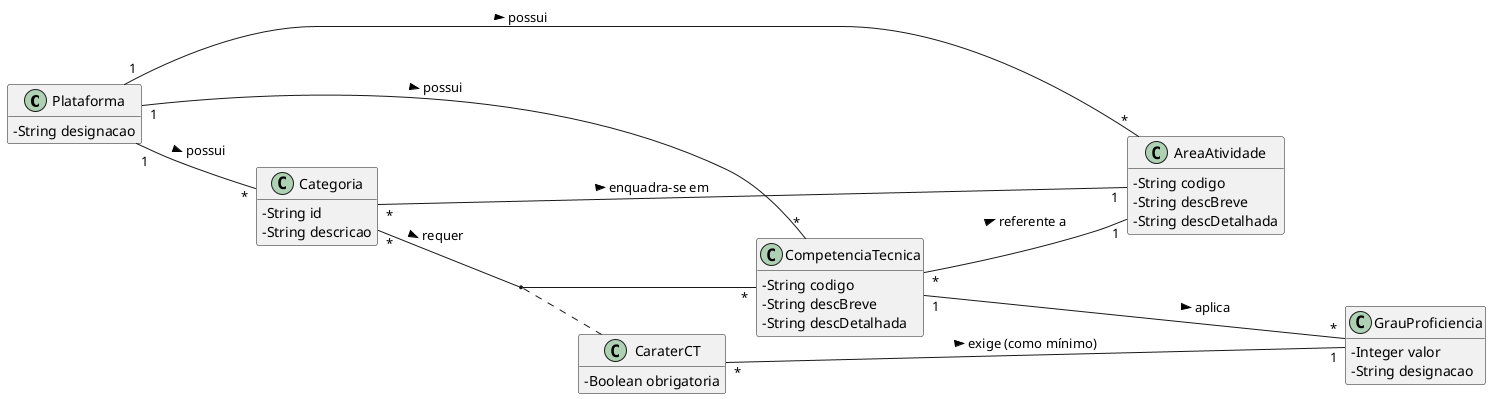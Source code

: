 @startuml
skinparam classAttributeIconSize 0
hide methods
left to right direction

class Plataforma {
  -String designacao
}

class CompetenciaTecnica {
  -String codigo
  -String descBreve
  -String descDetalhada
}

class GrauProficiencia {
  -Integer valor
  -String designacao
}

class Categoria {
  -String id
  -String descricao
}

class CaraterCT {
  -Boolean obrigatoria
}

class AreaAtividade {
  -String codigo
  -String descBreve
  -String descDetalhada
}


Plataforma "1" -- "*" CompetenciaTecnica : possui >
Plataforma "1" -- "*" Categoria : possui >
Plataforma "1" -r- "*" AreaAtividade : possui >

CompetenciaTecnica "*" -- "1" AreaAtividade : referente a >
CompetenciaTecnica "1" --- "*" GrauProficiencia : aplica  >
Categoria "*" -- "1" AreaAtividade: enquadra-se em >
Categoria "*" -- "*" CompetenciaTecnica: requer >
(Categoria, CompetenciaTecnica) .. CaraterCT
CaraterCT "*" -- "1" GrauProficiencia: exige (como mínimo)  >


@enduml